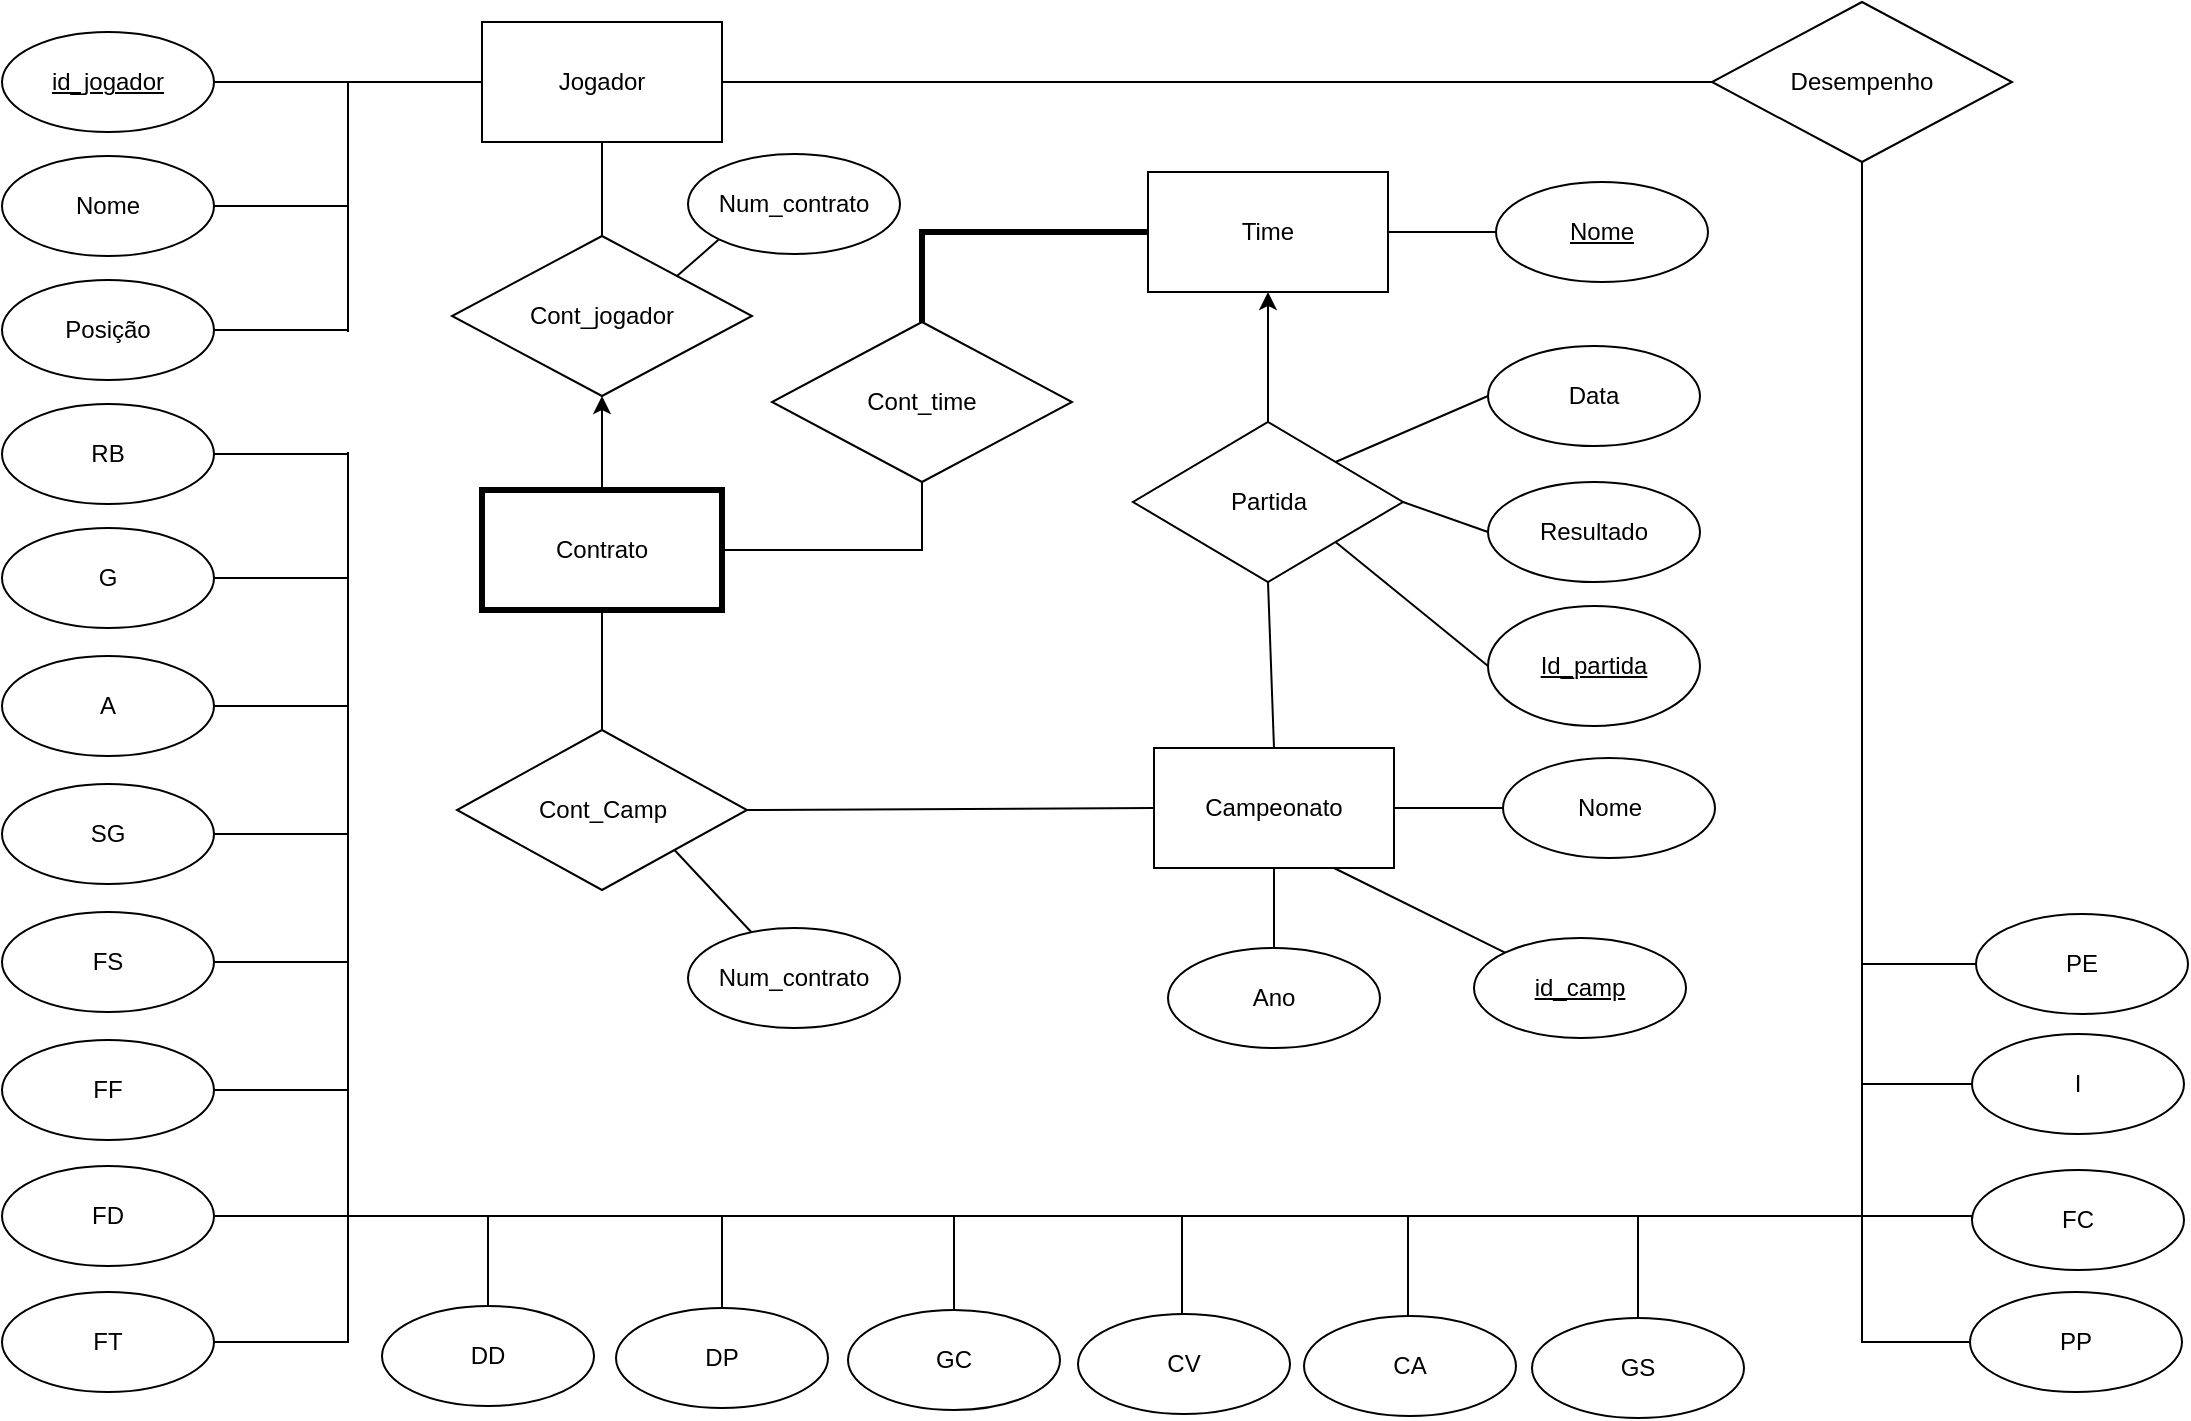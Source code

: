 <mxfile version="12.0.0" type="device" pages="1"><diagram id="lmRr7iZ6YeliKe3Rizch" name="Page-1"><mxGraphModel dx="1270" dy="662" grid="1" gridSize="1" guides="1" tooltips="1" connect="1" arrows="1" fold="1" page="1" pageScale="1" pageWidth="1169" pageHeight="827" math="0" shadow="0"><root><mxCell id="0"/><mxCell id="1" parent="0"/><mxCell id="DoaMA-KPyvmN4hMGdSBJ-34" style="edgeStyle=orthogonalEdgeStyle;rounded=0;orthogonalLoop=1;jettySize=auto;html=1;exitX=0.5;exitY=1;exitDx=0;exitDy=0;entryX=0.5;entryY=0;entryDx=0;entryDy=0;endArrow=none;endFill=0;strokeWidth=1;" parent="1" source="DoaMA-KPyvmN4hMGdSBJ-2" target="DoaMA-KPyvmN4hMGdSBJ-33" edge="1"><mxGeometry relative="1" as="geometry"/></mxCell><mxCell id="V2tm3ma3LMoYn8qhn4cB-64" style="edgeStyle=orthogonalEdgeStyle;rounded=0;orthogonalLoop=1;jettySize=auto;html=1;exitX=1;exitY=0.5;exitDx=0;exitDy=0;entryX=0;entryY=0.5;entryDx=0;entryDy=0;endArrow=none;endFill=0;" parent="1" source="DoaMA-KPyvmN4hMGdSBJ-2" target="V2tm3ma3LMoYn8qhn4cB-60" edge="1"><mxGeometry relative="1" as="geometry"/></mxCell><mxCell id="DoaMA-KPyvmN4hMGdSBJ-2" value="Jogador" style="rounded=0;whiteSpace=wrap;html=1;" parent="1" vertex="1"><mxGeometry x="300" y="108" width="120" height="60" as="geometry"/></mxCell><mxCell id="DoaMA-KPyvmN4hMGdSBJ-15" style="edgeStyle=orthogonalEdgeStyle;rounded=0;orthogonalLoop=1;jettySize=auto;html=1;exitX=0.5;exitY=0;exitDx=0;exitDy=0;entryX=0.5;entryY=1;entryDx=0;entryDy=0;endArrow=classic;endFill=1;strokeWidth=1;" parent="1" source="DoaMA-KPyvmN4hMGdSBJ-14" target="DoaMA-KPyvmN4hMGdSBJ-4" edge="1"><mxGeometry relative="1" as="geometry"/></mxCell><mxCell id="DoaMA-KPyvmN4hMGdSBJ-4" value="Time" style="rounded=0;whiteSpace=wrap;html=1;strokeWidth=1;" parent="1" vertex="1"><mxGeometry x="633" y="183" width="120" height="60" as="geometry"/></mxCell><mxCell id="DoaMA-KPyvmN4hMGdSBJ-9" style="rounded=0;orthogonalLoop=1;jettySize=auto;html=1;exitX=1;exitY=0.5;exitDx=0;exitDy=0;entryX=0;entryY=0.5;entryDx=0;entryDy=0;endArrow=none;endFill=0;" parent="1" source="DoaMA-KPyvmN4hMGdSBJ-8" target="DoaMA-KPyvmN4hMGdSBJ-2" edge="1"><mxGeometry relative="1" as="geometry"/></mxCell><mxCell id="DoaMA-KPyvmN4hMGdSBJ-8" value="&lt;u&gt;id_jogador&lt;/u&gt;" style="ellipse;whiteSpace=wrap;html=1;" parent="1" vertex="1"><mxGeometry x="60" y="113" width="106" height="50" as="geometry"/></mxCell><mxCell id="DoaMA-KPyvmN4hMGdSBJ-14" value="Partida" style="rhombus;whiteSpace=wrap;html=1;strokeWidth=1;" parent="1" vertex="1"><mxGeometry x="625.5" y="308" width="135" height="80" as="geometry"/></mxCell><mxCell id="DoaMA-KPyvmN4hMGdSBJ-23" style="rounded=0;orthogonalLoop=1;jettySize=auto;html=1;exitX=0;exitY=0.5;exitDx=0;exitDy=0;entryX=1;entryY=0;entryDx=0;entryDy=0;endArrow=none;endFill=0;strokeWidth=1;" parent="1" source="DoaMA-KPyvmN4hMGdSBJ-21" target="DoaMA-KPyvmN4hMGdSBJ-14" edge="1"><mxGeometry relative="1" as="geometry"/></mxCell><mxCell id="DoaMA-KPyvmN4hMGdSBJ-21" value="Data" style="ellipse;whiteSpace=wrap;html=1;" parent="1" vertex="1"><mxGeometry x="803" y="270" width="106" height="50" as="geometry"/></mxCell><mxCell id="DoaMA-KPyvmN4hMGdSBJ-24" style="rounded=0;orthogonalLoop=1;jettySize=auto;html=1;exitX=0;exitY=0.5;exitDx=0;exitDy=0;entryX=1;entryY=0.5;entryDx=0;entryDy=0;endArrow=none;endFill=0;strokeWidth=1;" parent="1" source="DoaMA-KPyvmN4hMGdSBJ-22" target="DoaMA-KPyvmN4hMGdSBJ-14" edge="1"><mxGeometry relative="1" as="geometry"/></mxCell><mxCell id="DoaMA-KPyvmN4hMGdSBJ-22" value="Resultado" style="ellipse;whiteSpace=wrap;html=1;" parent="1" vertex="1"><mxGeometry x="803" y="338" width="106" height="50" as="geometry"/></mxCell><mxCell id="DoaMA-KPyvmN4hMGdSBJ-26" style="edgeStyle=orthogonalEdgeStyle;rounded=0;orthogonalLoop=1;jettySize=auto;html=1;exitX=0;exitY=0.5;exitDx=0;exitDy=0;entryX=1;entryY=0.5;entryDx=0;entryDy=0;endArrow=none;endFill=0;strokeWidth=1;" parent="1" source="DoaMA-KPyvmN4hMGdSBJ-25" target="DoaMA-KPyvmN4hMGdSBJ-4" edge="1"><mxGeometry relative="1" as="geometry"/></mxCell><mxCell id="DoaMA-KPyvmN4hMGdSBJ-25" value="&lt;u&gt;Nome&lt;/u&gt;" style="ellipse;whiteSpace=wrap;html=1;" parent="1" vertex="1"><mxGeometry x="807" y="188" width="106" height="50" as="geometry"/></mxCell><mxCell id="DoaMA-KPyvmN4hMGdSBJ-38" style="rounded=0;orthogonalLoop=1;jettySize=auto;html=1;exitX=0.5;exitY=0;exitDx=0;exitDy=0;entryX=0.5;entryY=1;entryDx=0;entryDy=0;endArrow=classic;endFill=1;strokeWidth=1;" parent="1" source="DoaMA-KPyvmN4hMGdSBJ-37" target="DoaMA-KPyvmN4hMGdSBJ-33" edge="1"><mxGeometry relative="1" as="geometry"/></mxCell><mxCell id="DoaMA-KPyvmN4hMGdSBJ-33" value="Cont_jogador" style="rhombus;whiteSpace=wrap;html=1;strokeWidth=1;" parent="1" vertex="1"><mxGeometry x="285" y="215" width="150" height="80" as="geometry"/></mxCell><mxCell id="DoaMA-KPyvmN4hMGdSBJ-40" style="rounded=0;orthogonalLoop=1;jettySize=auto;html=1;exitX=1;exitY=0.5;exitDx=0;exitDy=0;entryX=0.5;entryY=1;entryDx=0;entryDy=0;endArrow=none;endFill=0;strokeWidth=1;edgeStyle=orthogonalEdgeStyle;" parent="1" source="DoaMA-KPyvmN4hMGdSBJ-37" target="DoaMA-KPyvmN4hMGdSBJ-39" edge="1"><mxGeometry relative="1" as="geometry"/></mxCell><mxCell id="DoaMA-KPyvmN4hMGdSBJ-37" value="Contrato" style="rounded=0;whiteSpace=wrap;html=1;strokeWidth=3;" parent="1" vertex="1"><mxGeometry x="300" y="342" width="120" height="60" as="geometry"/></mxCell><mxCell id="DoaMA-KPyvmN4hMGdSBJ-41" style="edgeStyle=orthogonalEdgeStyle;rounded=0;orthogonalLoop=1;jettySize=auto;html=1;exitX=0.5;exitY=0;exitDx=0;exitDy=0;entryX=0;entryY=0.5;entryDx=0;entryDy=0;endArrow=none;endFill=0;strokeWidth=3;" parent="1" source="DoaMA-KPyvmN4hMGdSBJ-39" target="DoaMA-KPyvmN4hMGdSBJ-4" edge="1"><mxGeometry relative="1" as="geometry"/></mxCell><mxCell id="DoaMA-KPyvmN4hMGdSBJ-39" value="Cont_time" style="rhombus;whiteSpace=wrap;html=1;strokeWidth=1;" parent="1" vertex="1"><mxGeometry x="445" y="258" width="150" height="80" as="geometry"/></mxCell><mxCell id="V2tm3ma3LMoYn8qhn4cB-5" style="edgeStyle=none;rounded=0;orthogonalLoop=1;jettySize=auto;html=1;exitX=0.5;exitY=0;exitDx=0;exitDy=0;entryX=0.5;entryY=1;entryDx=0;entryDy=0;endArrow=none;endFill=0;" parent="1" source="V2tm3ma3LMoYn8qhn4cB-1" target="DoaMA-KPyvmN4hMGdSBJ-14" edge="1"><mxGeometry relative="1" as="geometry"><mxPoint x="540" y="468" as="sourcePoint"/></mxGeometry></mxCell><mxCell id="V2tm3ma3LMoYn8qhn4cB-13" style="edgeStyle=none;rounded=0;orthogonalLoop=1;jettySize=auto;html=1;exitX=0;exitY=0.5;exitDx=0;exitDy=0;entryX=1;entryY=0.5;entryDx=0;entryDy=0;endArrow=none;endFill=0;" parent="1" source="V2tm3ma3LMoYn8qhn4cB-1" target="V2tm3ma3LMoYn8qhn4cB-2" edge="1"><mxGeometry relative="1" as="geometry"/></mxCell><mxCell id="V2tm3ma3LMoYn8qhn4cB-1" value="Campeonato" style="rounded=0;whiteSpace=wrap;html=1;" parent="1" vertex="1"><mxGeometry x="636" y="471" width="120" height="60" as="geometry"/></mxCell><mxCell id="V2tm3ma3LMoYn8qhn4cB-12" style="edgeStyle=none;rounded=0;orthogonalLoop=1;jettySize=auto;html=1;exitX=0.5;exitY=0;exitDx=0;exitDy=0;entryX=0.5;entryY=1;entryDx=0;entryDy=0;endArrow=none;endFill=0;" parent="1" source="V2tm3ma3LMoYn8qhn4cB-2" target="DoaMA-KPyvmN4hMGdSBJ-37" edge="1"><mxGeometry relative="1" as="geometry"/></mxCell><mxCell id="V2tm3ma3LMoYn8qhn4cB-2" value="Cont_Camp" style="rhombus;whiteSpace=wrap;html=1;strokeWidth=1;" parent="1" vertex="1"><mxGeometry x="287.5" y="462" width="145" height="80" as="geometry"/></mxCell><mxCell id="V2tm3ma3LMoYn8qhn4cB-7" style="edgeStyle=none;rounded=0;orthogonalLoop=1;jettySize=auto;html=1;exitX=0;exitY=0.5;exitDx=0;exitDy=0;entryX=1;entryY=0.5;entryDx=0;entryDy=0;endArrow=none;endFill=0;" parent="1" source="V2tm3ma3LMoYn8qhn4cB-6" target="V2tm3ma3LMoYn8qhn4cB-1" edge="1"><mxGeometry relative="1" as="geometry"/></mxCell><mxCell id="V2tm3ma3LMoYn8qhn4cB-6" value="Nome" style="ellipse;whiteSpace=wrap;html=1;" parent="1" vertex="1"><mxGeometry x="810.5" y="476" width="106" height="50" as="geometry"/></mxCell><mxCell id="V2tm3ma3LMoYn8qhn4cB-11" style="edgeStyle=none;rounded=0;orthogonalLoop=1;jettySize=auto;html=1;exitX=0.5;exitY=0;exitDx=0;exitDy=0;entryX=0.5;entryY=1;entryDx=0;entryDy=0;endArrow=none;endFill=0;" parent="1" source="V2tm3ma3LMoYn8qhn4cB-8" target="V2tm3ma3LMoYn8qhn4cB-1" edge="1"><mxGeometry relative="1" as="geometry"/></mxCell><mxCell id="V2tm3ma3LMoYn8qhn4cB-8" value="Ano" style="ellipse;whiteSpace=wrap;html=1;" parent="1" vertex="1"><mxGeometry x="643" y="571" width="106" height="50" as="geometry"/></mxCell><mxCell id="V2tm3ma3LMoYn8qhn4cB-10" style="edgeStyle=none;rounded=0;orthogonalLoop=1;jettySize=auto;html=1;exitX=0;exitY=0;exitDx=0;exitDy=0;entryX=0.75;entryY=1;entryDx=0;entryDy=0;endArrow=none;endFill=0;" parent="1" source="V2tm3ma3LMoYn8qhn4cB-9" target="V2tm3ma3LMoYn8qhn4cB-1" edge="1"><mxGeometry relative="1" as="geometry"/></mxCell><mxCell id="V2tm3ma3LMoYn8qhn4cB-9" value="&lt;u&gt;id_camp&lt;/u&gt;" style="ellipse;whiteSpace=wrap;html=1;" parent="1" vertex="1"><mxGeometry x="796" y="566" width="106" height="50" as="geometry"/></mxCell><mxCell id="V2tm3ma3LMoYn8qhn4cB-15" style="edgeStyle=orthogonalEdgeStyle;rounded=0;orthogonalLoop=1;jettySize=auto;html=1;exitX=1;exitY=0.5;exitDx=0;exitDy=0;endArrow=none;endFill=0;entryX=0;entryY=0.5;entryDx=0;entryDy=0;" parent="1" source="V2tm3ma3LMoYn8qhn4cB-14" target="DoaMA-KPyvmN4hMGdSBJ-2" edge="1"><mxGeometry relative="1" as="geometry"><mxPoint x="220" y="140" as="targetPoint"/></mxGeometry></mxCell><mxCell id="V2tm3ma3LMoYn8qhn4cB-14" value="Nome" style="ellipse;whiteSpace=wrap;html=1;" parent="1" vertex="1"><mxGeometry x="60" y="175" width="106" height="50" as="geometry"/></mxCell><mxCell id="V2tm3ma3LMoYn8qhn4cB-17" style="edgeStyle=orthogonalEdgeStyle;rounded=0;orthogonalLoop=1;jettySize=auto;html=1;exitX=1;exitY=0.5;exitDx=0;exitDy=0;entryX=0;entryY=0.5;entryDx=0;entryDy=0;endArrow=none;endFill=0;" parent="1" source="V2tm3ma3LMoYn8qhn4cB-16" target="DoaMA-KPyvmN4hMGdSBJ-2" edge="1"><mxGeometry relative="1" as="geometry"/></mxCell><mxCell id="V2tm3ma3LMoYn8qhn4cB-16" value="Posição" style="ellipse;whiteSpace=wrap;html=1;" parent="1" vertex="1"><mxGeometry x="60" y="237" width="106" height="50" as="geometry"/></mxCell><mxCell id="V2tm3ma3LMoYn8qhn4cB-19" style="edgeStyle=orthogonalEdgeStyle;rounded=0;orthogonalLoop=1;jettySize=auto;html=1;exitX=1;exitY=0.5;exitDx=0;exitDy=0;entryX=0;entryY=0.5;entryDx=0;entryDy=0;endArrow=none;endFill=0;" parent="1" source="V2tm3ma3LMoYn8qhn4cB-18" target="DoaMA-KPyvmN4hMGdSBJ-2" edge="1"><mxGeometry relative="1" as="geometry"/></mxCell><mxCell id="V2tm3ma3LMoYn8qhn4cB-18" value="RB" style="ellipse;whiteSpace=wrap;html=1;" parent="1" vertex="1"><mxGeometry x="60" y="299" width="106" height="50" as="geometry"/></mxCell><mxCell id="V2tm3ma3LMoYn8qhn4cB-21" style="edgeStyle=orthogonalEdgeStyle;rounded=0;orthogonalLoop=1;jettySize=auto;html=1;exitX=1;exitY=0.5;exitDx=0;exitDy=0;entryX=0;entryY=0.5;entryDx=0;entryDy=0;endArrow=none;endFill=0;" parent="1" source="V2tm3ma3LMoYn8qhn4cB-20" target="DoaMA-KPyvmN4hMGdSBJ-2" edge="1"><mxGeometry relative="1" as="geometry"/></mxCell><mxCell id="V2tm3ma3LMoYn8qhn4cB-20" value="G" style="ellipse;whiteSpace=wrap;html=1;" parent="1" vertex="1"><mxGeometry x="60" y="361" width="106" height="50" as="geometry"/></mxCell><mxCell id="V2tm3ma3LMoYn8qhn4cB-23" style="edgeStyle=orthogonalEdgeStyle;rounded=0;orthogonalLoop=1;jettySize=auto;html=1;exitX=1;exitY=0.5;exitDx=0;exitDy=0;entryX=0;entryY=0.5;entryDx=0;entryDy=0;endArrow=none;endFill=0;" parent="1" source="V2tm3ma3LMoYn8qhn4cB-22" target="DoaMA-KPyvmN4hMGdSBJ-2" edge="1"><mxGeometry relative="1" as="geometry"/></mxCell><mxCell id="V2tm3ma3LMoYn8qhn4cB-22" value="A" style="ellipse;whiteSpace=wrap;html=1;" parent="1" vertex="1"><mxGeometry x="60" y="425" width="106" height="50" as="geometry"/></mxCell><mxCell id="V2tm3ma3LMoYn8qhn4cB-25" style="edgeStyle=orthogonalEdgeStyle;rounded=0;orthogonalLoop=1;jettySize=auto;html=1;exitX=1;exitY=0.5;exitDx=0;exitDy=0;entryX=0;entryY=0.5;entryDx=0;entryDy=0;endArrow=none;endFill=0;" parent="1" source="V2tm3ma3LMoYn8qhn4cB-24" target="DoaMA-KPyvmN4hMGdSBJ-2" edge="1"><mxGeometry relative="1" as="geometry"/></mxCell><mxCell id="V2tm3ma3LMoYn8qhn4cB-24" value="SG" style="ellipse;whiteSpace=wrap;html=1;" parent="1" vertex="1"><mxGeometry x="60" y="489" width="106" height="50" as="geometry"/></mxCell><mxCell id="V2tm3ma3LMoYn8qhn4cB-27" style="edgeStyle=orthogonalEdgeStyle;rounded=0;orthogonalLoop=1;jettySize=auto;html=1;exitX=1;exitY=0.5;exitDx=0;exitDy=0;entryX=0;entryY=0.5;entryDx=0;entryDy=0;endArrow=none;endFill=0;" parent="1" source="V2tm3ma3LMoYn8qhn4cB-26" target="DoaMA-KPyvmN4hMGdSBJ-2" edge="1"><mxGeometry relative="1" as="geometry"/></mxCell><mxCell id="V2tm3ma3LMoYn8qhn4cB-26" value="FS" style="ellipse;whiteSpace=wrap;html=1;" parent="1" vertex="1"><mxGeometry x="60" y="553" width="106" height="50" as="geometry"/></mxCell><mxCell id="V2tm3ma3LMoYn8qhn4cB-29" style="edgeStyle=orthogonalEdgeStyle;rounded=0;orthogonalLoop=1;jettySize=auto;html=1;exitX=1;exitY=0.5;exitDx=0;exitDy=0;entryX=0;entryY=0.5;entryDx=0;entryDy=0;endArrow=none;endFill=0;" parent="1" source="V2tm3ma3LMoYn8qhn4cB-28" target="DoaMA-KPyvmN4hMGdSBJ-2" edge="1"><mxGeometry relative="1" as="geometry"/></mxCell><mxCell id="V2tm3ma3LMoYn8qhn4cB-28" value="FF" style="ellipse;whiteSpace=wrap;html=1;" parent="1" vertex="1"><mxGeometry x="60" y="617" width="106" height="50" as="geometry"/></mxCell><mxCell id="V2tm3ma3LMoYn8qhn4cB-32" style="edgeStyle=orthogonalEdgeStyle;rounded=0;orthogonalLoop=1;jettySize=auto;html=1;exitX=1;exitY=0.5;exitDx=0;exitDy=0;entryX=0;entryY=0.5;entryDx=0;entryDy=0;endArrow=none;endFill=0;" parent="1" source="V2tm3ma3LMoYn8qhn4cB-30" target="DoaMA-KPyvmN4hMGdSBJ-2" edge="1"><mxGeometry relative="1" as="geometry"/></mxCell><mxCell id="V2tm3ma3LMoYn8qhn4cB-30" value="FD" style="ellipse;whiteSpace=wrap;html=1;" parent="1" vertex="1"><mxGeometry x="60" y="680" width="106" height="50" as="geometry"/></mxCell><mxCell id="V2tm3ma3LMoYn8qhn4cB-34" style="edgeStyle=orthogonalEdgeStyle;rounded=0;orthogonalLoop=1;jettySize=auto;html=1;exitX=1;exitY=0.5;exitDx=0;exitDy=0;entryX=0;entryY=0.5;entryDx=0;entryDy=0;endArrow=none;endFill=0;" parent="1" source="V2tm3ma3LMoYn8qhn4cB-31" target="DoaMA-KPyvmN4hMGdSBJ-2" edge="1"><mxGeometry relative="1" as="geometry"/></mxCell><mxCell id="V2tm3ma3LMoYn8qhn4cB-31" value="FT" style="ellipse;whiteSpace=wrap;html=1;" parent="1" vertex="1"><mxGeometry x="60" y="743" width="106" height="50" as="geometry"/></mxCell><mxCell id="V2tm3ma3LMoYn8qhn4cB-38" style="edgeStyle=orthogonalEdgeStyle;rounded=0;orthogonalLoop=1;jettySize=auto;html=1;exitX=0.5;exitY=0;exitDx=0;exitDy=0;entryX=0;entryY=0.5;entryDx=0;entryDy=0;endArrow=none;endFill=0;" parent="1" source="V2tm3ma3LMoYn8qhn4cB-35" target="DoaMA-KPyvmN4hMGdSBJ-2" edge="1"><mxGeometry relative="1" as="geometry"><Array as="points"><mxPoint x="303" y="705"/><mxPoint x="233" y="705"/><mxPoint x="233" y="138"/></Array></mxGeometry></mxCell><mxCell id="V2tm3ma3LMoYn8qhn4cB-35" value="DD" style="ellipse;whiteSpace=wrap;html=1;" parent="1" vertex="1"><mxGeometry x="250" y="750" width="106" height="50" as="geometry"/></mxCell><mxCell id="V2tm3ma3LMoYn8qhn4cB-39" style="edgeStyle=orthogonalEdgeStyle;rounded=0;orthogonalLoop=1;jettySize=auto;html=1;exitX=0.5;exitY=0;exitDx=0;exitDy=0;entryX=0;entryY=0.5;entryDx=0;entryDy=0;endArrow=none;endFill=0;" parent="1" source="V2tm3ma3LMoYn8qhn4cB-36" target="DoaMA-KPyvmN4hMGdSBJ-2" edge="1"><mxGeometry relative="1" as="geometry"><Array as="points"><mxPoint x="420" y="705"/><mxPoint x="233" y="705"/><mxPoint x="233" y="138"/></Array></mxGeometry></mxCell><mxCell id="V2tm3ma3LMoYn8qhn4cB-36" value="DP" style="ellipse;whiteSpace=wrap;html=1;" parent="1" vertex="1"><mxGeometry x="367" y="751" width="106" height="50" as="geometry"/></mxCell><mxCell id="V2tm3ma3LMoYn8qhn4cB-56" style="edgeStyle=orthogonalEdgeStyle;rounded=0;orthogonalLoop=1;jettySize=auto;html=1;exitX=0.5;exitY=0;exitDx=0;exitDy=0;entryX=0;entryY=0.5;entryDx=0;entryDy=0;endArrow=none;endFill=0;" parent="1" source="V2tm3ma3LMoYn8qhn4cB-40" target="DoaMA-KPyvmN4hMGdSBJ-2" edge="1"><mxGeometry relative="1" as="geometry"><Array as="points"><mxPoint x="536" y="705"/><mxPoint x="233" y="705"/><mxPoint x="233" y="138"/></Array></mxGeometry></mxCell><mxCell id="V2tm3ma3LMoYn8qhn4cB-40" value="GC" style="ellipse;whiteSpace=wrap;html=1;" parent="1" vertex="1"><mxGeometry x="483" y="752" width="106" height="50" as="geometry"/></mxCell><mxCell id="V2tm3ma3LMoYn8qhn4cB-57" style="edgeStyle=orthogonalEdgeStyle;rounded=0;orthogonalLoop=1;jettySize=auto;html=1;exitX=0.5;exitY=0;exitDx=0;exitDy=0;entryX=0;entryY=0.5;entryDx=0;entryDy=0;endArrow=none;endFill=0;" parent="1" source="V2tm3ma3LMoYn8qhn4cB-41" target="DoaMA-KPyvmN4hMGdSBJ-2" edge="1"><mxGeometry relative="1" as="geometry"><Array as="points"><mxPoint x="650" y="754"/><mxPoint x="650" y="705"/><mxPoint x="233" y="705"/><mxPoint x="233" y="138"/></Array></mxGeometry></mxCell><mxCell id="V2tm3ma3LMoYn8qhn4cB-41" value="CV" style="ellipse;whiteSpace=wrap;html=1;" parent="1" vertex="1"><mxGeometry x="598" y="754" width="106" height="50" as="geometry"/></mxCell><mxCell id="V2tm3ma3LMoYn8qhn4cB-58" style="edgeStyle=orthogonalEdgeStyle;rounded=0;orthogonalLoop=1;jettySize=auto;html=1;exitX=0.5;exitY=0;exitDx=0;exitDy=0;entryX=0;entryY=0.5;entryDx=0;entryDy=0;endArrow=none;endFill=0;" parent="1" source="V2tm3ma3LMoYn8qhn4cB-42" target="DoaMA-KPyvmN4hMGdSBJ-2" edge="1"><mxGeometry relative="1" as="geometry"><Array as="points"><mxPoint x="763" y="705"/><mxPoint x="233" y="705"/><mxPoint x="233" y="138"/></Array></mxGeometry></mxCell><mxCell id="V2tm3ma3LMoYn8qhn4cB-42" value="CA" style="ellipse;whiteSpace=wrap;html=1;" parent="1" vertex="1"><mxGeometry x="711" y="755" width="106" height="50" as="geometry"/></mxCell><mxCell id="V2tm3ma3LMoYn8qhn4cB-59" style="edgeStyle=orthogonalEdgeStyle;rounded=0;orthogonalLoop=1;jettySize=auto;html=1;exitX=0.5;exitY=0;exitDx=0;exitDy=0;entryX=0;entryY=0.5;entryDx=0;entryDy=0;endArrow=none;endFill=0;" parent="1" source="V2tm3ma3LMoYn8qhn4cB-44" target="DoaMA-KPyvmN4hMGdSBJ-2" edge="1"><mxGeometry relative="1" as="geometry"><Array as="points"><mxPoint x="878" y="705"/><mxPoint x="233" y="705"/><mxPoint x="233" y="138"/></Array></mxGeometry></mxCell><mxCell id="V2tm3ma3LMoYn8qhn4cB-44" value="GS" style="ellipse;whiteSpace=wrap;html=1;" parent="1" vertex="1"><mxGeometry x="825" y="756" width="106" height="50" as="geometry"/></mxCell><mxCell id="V2tm3ma3LMoYn8qhn4cB-45" value="PP" style="ellipse;whiteSpace=wrap;html=1;" parent="1" vertex="1"><mxGeometry x="1044" y="743" width="106" height="50" as="geometry"/></mxCell><mxCell id="V2tm3ma3LMoYn8qhn4cB-48" style="edgeStyle=orthogonalEdgeStyle;rounded=0;orthogonalLoop=1;jettySize=auto;html=1;exitX=0;exitY=0.5;exitDx=0;exitDy=0;endArrow=none;endFill=0;entryX=0;entryY=0.5;entryDx=0;entryDy=0;" parent="1" source="V2tm3ma3LMoYn8qhn4cB-45" target="DoaMA-KPyvmN4hMGdSBJ-2" edge="1"><mxGeometry relative="1" as="geometry"><mxPoint x="280" y="148" as="targetPoint"/><Array as="points"><mxPoint x="990" y="768"/><mxPoint x="990" y="705"/><mxPoint x="233" y="705"/><mxPoint x="233" y="138"/></Array></mxGeometry></mxCell><mxCell id="V2tm3ma3LMoYn8qhn4cB-53" style="edgeStyle=orthogonalEdgeStyle;rounded=0;orthogonalLoop=1;jettySize=auto;html=1;exitX=0;exitY=0.5;exitDx=0;exitDy=0;entryX=0;entryY=0.5;entryDx=0;entryDy=0;endArrow=none;endFill=0;" parent="1" source="V2tm3ma3LMoYn8qhn4cB-46" target="DoaMA-KPyvmN4hMGdSBJ-2" edge="1"><mxGeometry relative="1" as="geometry"><Array as="points"><mxPoint x="233" y="705"/><mxPoint x="233" y="138"/></Array></mxGeometry></mxCell><mxCell id="V2tm3ma3LMoYn8qhn4cB-46" value="FC" style="ellipse;whiteSpace=wrap;html=1;" parent="1" vertex="1"><mxGeometry x="1045" y="682" width="106" height="50" as="geometry"/></mxCell><mxCell id="V2tm3ma3LMoYn8qhn4cB-54" style="edgeStyle=orthogonalEdgeStyle;rounded=0;orthogonalLoop=1;jettySize=auto;html=1;exitX=0;exitY=0.5;exitDx=0;exitDy=0;entryX=0;entryY=0.5;entryDx=0;entryDy=0;endArrow=none;endFill=0;" parent="1" source="V2tm3ma3LMoYn8qhn4cB-51" target="DoaMA-KPyvmN4hMGdSBJ-2" edge="1"><mxGeometry relative="1" as="geometry"><Array as="points"><mxPoint x="990" y="639"/><mxPoint x="990" y="705"/><mxPoint x="233" y="705"/><mxPoint x="233" y="138"/></Array></mxGeometry></mxCell><mxCell id="V2tm3ma3LMoYn8qhn4cB-69" style="edgeStyle=orthogonalEdgeStyle;rounded=0;orthogonalLoop=1;jettySize=auto;html=1;exitX=0;exitY=0.5;exitDx=0;exitDy=0;entryX=0.5;entryY=1;entryDx=0;entryDy=0;endArrow=none;endFill=0;" parent="1" source="V2tm3ma3LMoYn8qhn4cB-51" target="V2tm3ma3LMoYn8qhn4cB-60" edge="1"><mxGeometry relative="1" as="geometry"><Array as="points"><mxPoint x="990" y="639"/></Array></mxGeometry></mxCell><mxCell id="V2tm3ma3LMoYn8qhn4cB-51" value="I" style="ellipse;whiteSpace=wrap;html=1;" parent="1" vertex="1"><mxGeometry x="1045" y="614" width="106" height="50" as="geometry"/></mxCell><mxCell id="V2tm3ma3LMoYn8qhn4cB-55" style="edgeStyle=orthogonalEdgeStyle;rounded=0;orthogonalLoop=1;jettySize=auto;html=1;exitX=0;exitY=0.5;exitDx=0;exitDy=0;entryX=0;entryY=0.5;entryDx=0;entryDy=0;endArrow=none;endFill=0;" parent="1" target="DoaMA-KPyvmN4hMGdSBJ-2" edge="1"><mxGeometry relative="1" as="geometry"><mxPoint x="223" y="288.6" as="sourcePoint"/><Array as="points"><mxPoint x="233" y="138"/></Array></mxGeometry></mxCell><mxCell id="V2tm3ma3LMoYn8qhn4cB-52" value="PE" style="ellipse;whiteSpace=wrap;html=1;" parent="1" vertex="1"><mxGeometry x="1047" y="554" width="106" height="50" as="geometry"/></mxCell><mxCell id="V2tm3ma3LMoYn8qhn4cB-63" style="edgeStyle=orthogonalEdgeStyle;rounded=0;orthogonalLoop=1;jettySize=auto;html=1;exitX=0.5;exitY=1;exitDx=0;exitDy=0;entryX=0;entryY=0.5;entryDx=0;entryDy=0;endArrow=none;endFill=0;" parent="1" source="V2tm3ma3LMoYn8qhn4cB-60" target="V2tm3ma3LMoYn8qhn4cB-52" edge="1"><mxGeometry relative="1" as="geometry"><Array as="points"><mxPoint x="990" y="187"/><mxPoint x="990" y="579"/></Array></mxGeometry></mxCell><mxCell id="V2tm3ma3LMoYn8qhn4cB-60" value="Desempenho" style="rhombus;whiteSpace=wrap;html=1;strokeWidth=1;" parent="1" vertex="1"><mxGeometry x="915" y="98" width="150" height="80" as="geometry"/></mxCell><mxCell id="V2tm3ma3LMoYn8qhn4cB-62" style="rounded=0;orthogonalLoop=1;jettySize=auto;html=1;exitX=0;exitY=0.5;exitDx=0;exitDy=0;entryX=1;entryY=1;entryDx=0;entryDy=0;endArrow=none;endFill=0;" parent="1" source="V2tm3ma3LMoYn8qhn4cB-61" target="DoaMA-KPyvmN4hMGdSBJ-14" edge="1"><mxGeometry relative="1" as="geometry"/></mxCell><mxCell id="V2tm3ma3LMoYn8qhn4cB-61" value="&lt;u&gt;Id_partida&lt;/u&gt;" style="ellipse;whiteSpace=wrap;html=1;" parent="1" vertex="1"><mxGeometry x="803" y="400" width="106" height="60" as="geometry"/></mxCell><mxCell id="V2tm3ma3LMoYn8qhn4cB-66" style="edgeStyle=orthogonalEdgeStyle;rounded=0;orthogonalLoop=1;jettySize=auto;html=1;exitX=0;exitY=0.5;exitDx=0;exitDy=0;entryX=0;entryY=0.5;entryDx=0;entryDy=0;endArrow=none;endFill=0;" parent="1" source="V2tm3ma3LMoYn8qhn4cB-67" edge="1"><mxGeometry relative="1" as="geometry"><mxPoint x="1047" y="579.235" as="sourcePoint"/><mxPoint x="223" y="288.6" as="targetPoint"/><Array as="points"/></mxGeometry></mxCell><mxCell id="V2tm3ma3LMoYn8qhn4cB-67" value="" style="rounded=0;whiteSpace=wrap;html=1;fillColor=#ffffff;gradientColor=none;strokeColor=none;strokeWidth=1;perimeterSpacing=0;" parent="1" vertex="1"><mxGeometry x="210" y="263" width="44" height="60" as="geometry"/></mxCell><mxCell id="HaS7XGSO7HdatDdbjiZQ-2" style="rounded=0;orthogonalLoop=1;jettySize=auto;html=1;entryX=1;entryY=1;entryDx=0;entryDy=0;endArrow=none;endFill=0;" edge="1" parent="1" source="HaS7XGSO7HdatDdbjiZQ-1" target="V2tm3ma3LMoYn8qhn4cB-2"><mxGeometry relative="1" as="geometry"/></mxCell><mxCell id="HaS7XGSO7HdatDdbjiZQ-1" value="Num_contrato" style="ellipse;whiteSpace=wrap;html=1;" vertex="1" parent="1"><mxGeometry x="403" y="561" width="106" height="50" as="geometry"/></mxCell><mxCell id="HaS7XGSO7HdatDdbjiZQ-4" style="edgeStyle=none;rounded=0;orthogonalLoop=1;jettySize=auto;html=1;exitX=0;exitY=1;exitDx=0;exitDy=0;entryX=1;entryY=0;entryDx=0;entryDy=0;endArrow=none;endFill=0;" edge="1" parent="1" source="HaS7XGSO7HdatDdbjiZQ-3" target="DoaMA-KPyvmN4hMGdSBJ-33"><mxGeometry relative="1" as="geometry"/></mxCell><mxCell id="HaS7XGSO7HdatDdbjiZQ-3" value="Num_contrato" style="ellipse;whiteSpace=wrap;html=1;" vertex="1" parent="1"><mxGeometry x="403" y="174" width="106" height="50" as="geometry"/></mxCell></root></mxGraphModel></diagram></mxfile>